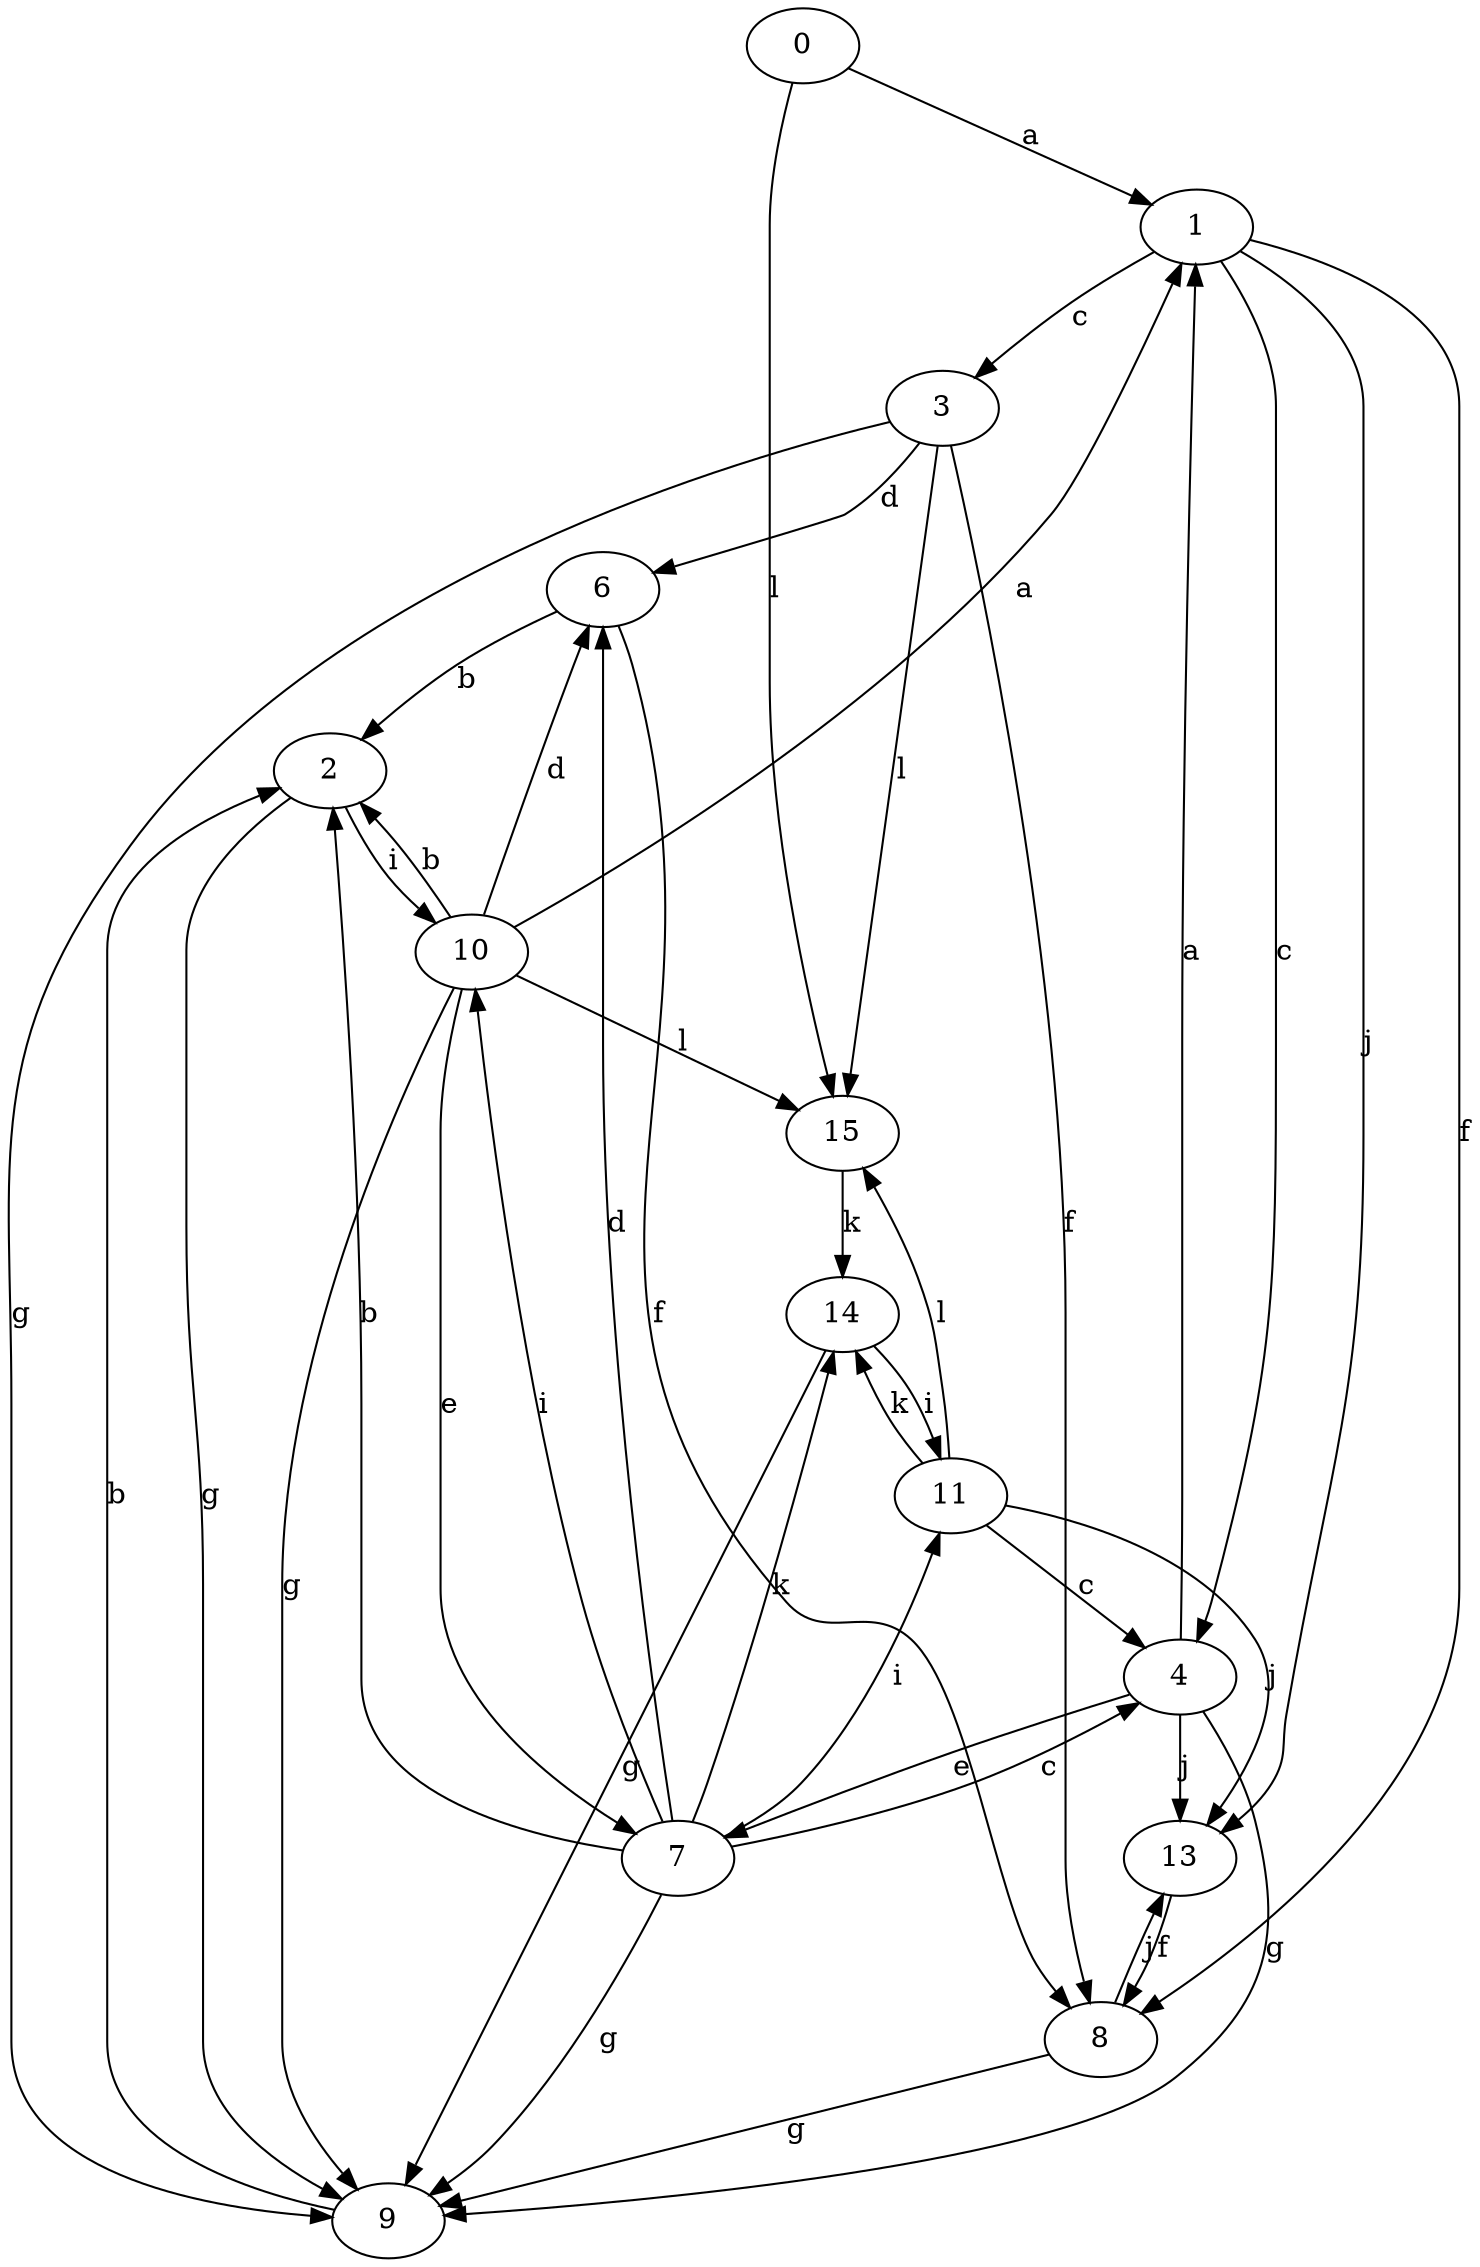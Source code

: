 strict digraph  {
1;
2;
3;
4;
6;
7;
8;
9;
0;
10;
11;
13;
14;
15;
1 -> 3  [label=c];
1 -> 4  [label=c];
1 -> 8  [label=f];
1 -> 13  [label=j];
2 -> 9  [label=g];
2 -> 10  [label=i];
3 -> 6  [label=d];
3 -> 8  [label=f];
3 -> 9  [label=g];
3 -> 15  [label=l];
4 -> 1  [label=a];
4 -> 7  [label=e];
4 -> 9  [label=g];
4 -> 13  [label=j];
6 -> 2  [label=b];
6 -> 8  [label=f];
7 -> 2  [label=b];
7 -> 4  [label=c];
7 -> 6  [label=d];
7 -> 9  [label=g];
7 -> 10  [label=i];
7 -> 11  [label=i];
7 -> 14  [label=k];
8 -> 9  [label=g];
8 -> 13  [label=j];
9 -> 2  [label=b];
0 -> 1  [label=a];
0 -> 15  [label=l];
10 -> 1  [label=a];
10 -> 2  [label=b];
10 -> 6  [label=d];
10 -> 7  [label=e];
10 -> 9  [label=g];
10 -> 15  [label=l];
11 -> 4  [label=c];
11 -> 13  [label=j];
11 -> 14  [label=k];
11 -> 15  [label=l];
13 -> 8  [label=f];
14 -> 9  [label=g];
14 -> 11  [label=i];
15 -> 14  [label=k];
}
